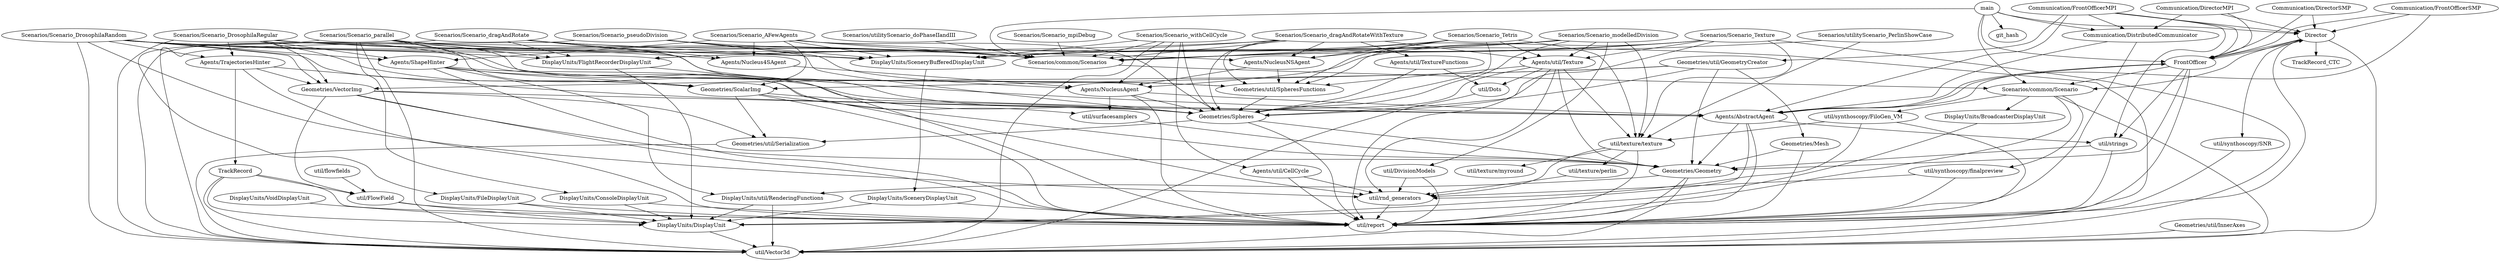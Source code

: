 digraph G {
"util/synthoscopy/SNR" [label="util/synthoscopy/SNR", fillcolor=white, style=filled, shape=oval];
"util/report" [label="util/report", fillcolor=white, style=filled, shape=oval];
"Director" [label="Director", fillcolor=white, style=filled, shape=oval];
"util/Vector3d" [label="util/Vector3d", fillcolor=white, style=filled, shape=oval];
"FrontOfficer" [label="FrontOfficer", fillcolor=white, style=filled, shape=oval];
"Communication/FrontOfficerSMP" [label="Communication/FrontOfficerSMP", fillcolor=white, style=filled, shape=oval];
"Agents/AbstractAgent" [label="Agents/AbstractAgent", fillcolor=white, style=filled, shape=oval];
"Geometries/util/GeometryCreator" [label="Geometries/util/GeometryCreator", fillcolor=white, style=filled, shape=oval];
"Geometries/Geometry" [label="Geometries/Geometry", fillcolor=white, style=filled, shape=oval];
"Geometries/ScalarImg" [label="Geometries/ScalarImg", fillcolor=white, style=filled, shape=oval];
"Geometries/Spheres" [label="Geometries/Spheres", fillcolor=white, style=filled, shape=oval];
"Geometries/VectorImg" [label="Geometries/VectorImg", fillcolor=white, style=filled, shape=oval];
"Geometries/Mesh" [label="Geometries/Mesh", fillcolor=white, style=filled, shape=oval];
"Scenarios/Scenario_parallel" [label="Scenarios/Scenario_parallel", fillcolor=white, style=filled, shape=oval];
"DisplayUnits/FileDisplayUnit" [label="DisplayUnits/FileDisplayUnit", fillcolor=white, style=filled, shape=oval];
"DisplayUnits/SceneryBufferedDisplayUnit" [label="DisplayUnits/SceneryBufferedDisplayUnit", fillcolor=white, style=filled, shape=oval];
"DisplayUnits/FlightRecorderDisplayUnit" [label="DisplayUnits/FlightRecorderDisplayUnit", fillcolor=white, style=filled, shape=oval];
"Scenarios/common/Scenarios" [label="Scenarios/common/Scenarios", fillcolor=white, style=filled, shape=oval];
"DisplayUnits/ConsoleDisplayUnit" [label="DisplayUnits/ConsoleDisplayUnit", fillcolor=white, style=filled, shape=oval];
"util/rnd_generators" [label="util/rnd_generators", fillcolor=white, style=filled, shape=oval];
"Geometries/util/Serialization" [label="Geometries/util/Serialization", fillcolor=white, style=filled, shape=oval];
"Scenarios/Scenario_DrosophilaRandom" [label="Scenarios/Scenario_DrosophilaRandom", fillcolor=white, style=filled, shape=oval];
"Agents/TrajectoriesHinter" [label="Agents/TrajectoriesHinter", fillcolor=white, style=filled, shape=oval];
"Agents/ShapeHinter" [label="Agents/ShapeHinter", fillcolor=white, style=filled, shape=oval];
"Geometries/util/SpheresFunctions" [label="Geometries/util/SpheresFunctions", fillcolor=white, style=filled, shape=oval];
"Agents/NucleusNSAgent" [label="Agents/NucleusNSAgent", fillcolor=white, style=filled, shape=oval];
"Communication/FrontOfficerMPI" [label="Communication/FrontOfficerMPI", fillcolor=white, style=filled, shape=oval];
"util/strings" [label="util/strings", fillcolor=white, style=filled, shape=oval];
"Communication/DistributedCommunicator" [label="Communication/DistributedCommunicator", fillcolor=white, style=filled, shape=oval];
"Communication/DirectorSMP" [label="Communication/DirectorSMP", fillcolor=white, style=filled, shape=oval];
"Agents/util/CellCycle" [label="Agents/util/CellCycle", fillcolor=white, style=filled, shape=oval];
"Scenarios/Scenario_dragAndRotateWithTexture" [label="Scenarios/Scenario_dragAndRotateWithTexture", fillcolor=white, style=filled, shape=oval];
"Agents/util/TextureFunctions" [label="Agents/util/TextureFunctions", fillcolor=white, style=filled, shape=oval];
"Agents/util/Texture" [label="Agents/util/Texture", fillcolor=white, style=filled, shape=oval];
"Scenarios/common/Scenario" [label="Scenarios/common/Scenario", fillcolor=white, style=filled, shape=oval];
"util/texture/perlin" [label="util/texture/perlin", fillcolor=white, style=filled, shape=oval];
"DisplayUnits/DisplayUnit" [label="DisplayUnits/DisplayUnit", fillcolor=white, style=filled, shape=oval];
"util/FlowField" [label="util/FlowField", fillcolor=white, style=filled, shape=oval];
"DisplayUnits/util/RenderingFunctions" [label="DisplayUnits/util/RenderingFunctions", fillcolor=white, style=filled, shape=oval];
"util/surfacesamplers" [label="util/surfacesamplers", fillcolor=white, style=filled, shape=oval];
"DisplayUnits/SceneryDisplayUnit" [label="DisplayUnits/SceneryDisplayUnit", fillcolor=white, style=filled, shape=oval];
"Scenarios/Scenario_pseudoDivision" [label="Scenarios/Scenario_pseudoDivision", fillcolor=white, style=filled, shape=oval];
"Agents/NucleusAgent" [label="Agents/NucleusAgent", fillcolor=white, style=filled, shape=oval];
"Scenarios/Scenario_modelledDivision" [label="Scenarios/Scenario_modelledDivision", fillcolor=white, style=filled, shape=oval];
"util/texture/texture" [label="util/texture/texture", fillcolor=white, style=filled, shape=oval];
"util/DivisionModels" [label="util/DivisionModels", fillcolor=white, style=filled, shape=oval];
"Agents/Nucleus4SAgent" [label="Agents/Nucleus4SAgent", fillcolor=white, style=filled, shape=oval];
"Scenarios/utilityScenario_doPhaseIIandIII" [label="Scenarios/utilityScenario_doPhaseIIandIII", fillcolor=white, style=filled, shape=oval];
"DisplayUnits/BroadcasterDisplayUnit" [label="DisplayUnits/BroadcasterDisplayUnit", fillcolor=white, style=filled, shape=oval];
"Scenarios/Scenario_dragAndRotate" [label="Scenarios/Scenario_dragAndRotate", fillcolor=white, style=filled, shape=oval];
"util/synthoscopy/finalpreview" [label="util/synthoscopy/finalpreview", fillcolor=white, style=filled, shape=oval];
"util/synthoscopy/FiloGen_VM" [label="util/synthoscopy/FiloGen_VM", fillcolor=white, style=filled, shape=oval];
"Scenarios/Scenario_withCellCycle" [label="Scenarios/Scenario_withCellCycle", fillcolor=white, style=filled, shape=oval];
"util/Dots" [label="util/Dots", fillcolor=white, style=filled, shape=oval];
"TrackRecord" [label="TrackRecord", fillcolor=white, style=filled, shape=oval];
"Scenarios/Scenario_AFewAgents" [label="Scenarios/Scenario_AFewAgents", fillcolor=white, style=filled, shape=oval];
"Geometries/util/InnerAxes" [label="Geometries/util/InnerAxes", fillcolor=white, style=filled, shape=oval];
"TrackRecord_CTC" [label="TrackRecord_CTC", fillcolor=white, style=filled, shape=oval];
"DisplayUnits/VoidDisplayUnit" [label="DisplayUnits/VoidDisplayUnit", fillcolor=white, style=filled, shape=oval];
"util/texture/myround" [label="util/texture/myround", fillcolor=white, style=filled, shape=oval];
"Scenarios/Scenario_DrosophilaRegular" [label="Scenarios/Scenario_DrosophilaRegular", fillcolor=white, style=filled, shape=oval];
"util/flowfields" [label="util/flowfields", fillcolor=white, style=filled, shape=oval];
"Scenarios/Scenario_Texture" [label="Scenarios/Scenario_Texture", fillcolor=white, style=filled, shape=oval];
"Communication/DirectorMPI" [label="Communication/DirectorMPI", fillcolor=white, style=filled, shape=oval];
"Scenarios/Scenario_mpiDebug" [label="Scenarios/Scenario_mpiDebug", fillcolor=white, style=filled, shape=oval];
"main" [label="main", fillcolor=white, style=filled, shape=oval];
"git_hash" [label="git_hash", fillcolor=white, style=filled, shape=oval];
"Scenarios/utilityScenario_PerlinShowCase" [label="Scenarios/utilityScenario_PerlinShowCase", fillcolor=white, style=filled, shape=oval];
"Scenarios/Scenario_Tetris" [label="Scenarios/Scenario_Tetris", fillcolor=white, style=filled, shape=oval];
"util/synthoscopy/SNR" -> "util/report";
"Director" -> "TrackRecord_CTC";
"Director" -> "FrontOfficer";
"Director" -> "util/synthoscopy/SNR";
"Director" -> "Scenarios/common/Scenario";
"Director" -> "util/Vector3d";
"Director" -> "util/report";
"FrontOfficer" -> "Geometries/Geometry";
"FrontOfficer" -> "Agents/AbstractAgent";
"FrontOfficer" -> "Scenarios/common/Scenario";
"FrontOfficer" -> "util/strings";
"FrontOfficer" -> "Director";
"FrontOfficer" -> "util/report";
"Communication/FrontOfficerSMP" -> "FrontOfficer";
"Communication/FrontOfficerSMP" -> "Agents/AbstractAgent";
"Communication/FrontOfficerSMP" -> "Director";
"Agents/AbstractAgent" -> "Geometries/Geometry";
"Agents/AbstractAgent" -> "DisplayUnits/DisplayUnit";
"Agents/AbstractAgent" -> "FrontOfficer";
"Agents/AbstractAgent" -> "util/strings";
"Agents/AbstractAgent" -> "util/report";
"Geometries/util/GeometryCreator" -> "Geometries/Geometry";
"Geometries/util/GeometryCreator" -> "Geometries/VectorImg";
"Geometries/util/GeometryCreator" -> "Geometries/Spheres";
"Geometries/util/GeometryCreator" -> "Geometries/Mesh";
"Geometries/util/GeometryCreator" -> "Geometries/ScalarImg";
"Geometries/Geometry" -> "util/Vector3d";
"Geometries/Geometry" -> "util/report";
"Geometries/Geometry" -> "DisplayUnits/util/RenderingFunctions";
"Geometries/ScalarImg" -> "Geometries/util/Serialization";
"Geometries/ScalarImg" -> "Geometries/Spheres";
"Geometries/ScalarImg" -> "Geometries/Geometry";
"Geometries/ScalarImg" -> "util/report";
"Geometries/Spheres" -> "Geometries/util/Serialization";
"Geometries/Spheres" -> "Geometries/Geometry";
"Geometries/Spheres" -> "util/report";
"Geometries/VectorImg" -> "Geometries/util/Serialization";
"Geometries/VectorImg" -> "Geometries/Geometry";
"Geometries/VectorImg" -> "util/FlowField";
"Geometries/VectorImg" -> "Geometries/Spheres";
"Geometries/VectorImg" -> "util/report";
"Geometries/Mesh" -> "Geometries/Geometry";
"Geometries/Mesh" -> "util/report";
"Scenarios/Scenario_parallel" -> "DisplayUnits/ConsoleDisplayUnit";
"Scenarios/Scenario_parallel" -> "util/rnd_generators";
"Scenarios/Scenario_parallel" -> "Scenarios/common/Scenarios";
"Scenarios/Scenario_parallel" -> "Geometries/Spheres";
"Scenarios/Scenario_parallel" -> "Agents/AbstractAgent";
"Scenarios/Scenario_parallel" -> "DisplayUnits/FileDisplayUnit";
"Scenarios/Scenario_parallel" -> "DisplayUnits/SceneryBufferedDisplayUnit";
"Scenarios/Scenario_parallel" -> "util/Vector3d";
"Scenarios/Scenario_parallel" -> "DisplayUnits/FlightRecorderDisplayUnit";
"DisplayUnits/FileDisplayUnit" -> "util/report";
"DisplayUnits/FileDisplayUnit" -> "DisplayUnits/DisplayUnit";
"DisplayUnits/SceneryBufferedDisplayUnit" -> "DisplayUnits/SceneryDisplayUnit";
"DisplayUnits/FlightRecorderDisplayUnit" -> "util/report";
"DisplayUnits/FlightRecorderDisplayUnit" -> "DisplayUnits/DisplayUnit";
"Scenarios/common/Scenarios" -> "Scenarios/common/Scenario";
"DisplayUnits/ConsoleDisplayUnit" -> "util/report";
"DisplayUnits/ConsoleDisplayUnit" -> "DisplayUnits/DisplayUnit";
"util/rnd_generators" -> "util/report";
"Geometries/util/Serialization" -> "util/Vector3d";
"Scenarios/Scenario_DrosophilaRandom" -> "Agents/TrajectoriesHinter";
"Scenarios/Scenario_DrosophilaRandom" -> "Geometries/util/SpheresFunctions";
"Scenarios/Scenario_DrosophilaRandom" -> "Geometries/VectorImg";
"Scenarios/Scenario_DrosophilaRandom" -> "Scenarios/common/Scenarios";
"Scenarios/Scenario_DrosophilaRandom" -> "util/rnd_generators";
"Scenarios/Scenario_DrosophilaRandom" -> "Agents/ShapeHinter";
"Scenarios/Scenario_DrosophilaRandom" -> "DisplayUnits/SceneryBufferedDisplayUnit";
"Scenarios/Scenario_DrosophilaRandom" -> "util/Vector3d";
"Scenarios/Scenario_DrosophilaRandom" -> "Geometries/ScalarImg";
"Scenarios/Scenario_DrosophilaRandom" -> "Agents/NucleusNSAgent";
"Scenarios/Scenario_DrosophilaRandom" -> "DisplayUnits/FlightRecorderDisplayUnit";
"Agents/TrajectoriesHinter" -> "Agents/AbstractAgent";
"Agents/TrajectoriesHinter" -> "Geometries/VectorImg";
"Agents/TrajectoriesHinter" -> "util/report";
"Agents/TrajectoriesHinter" -> "TrackRecord";
"Agents/ShapeHinter" -> "util/surfacesamplers";
"Agents/ShapeHinter" -> "Agents/AbstractAgent";
"Agents/ShapeHinter" -> "DisplayUnits/util/RenderingFunctions";
"Agents/ShapeHinter" -> "util/report";
"Agents/ShapeHinter" -> "Geometries/ScalarImg";
"Geometries/util/SpheresFunctions" -> "Geometries/Spheres";
"Agents/NucleusNSAgent" -> "Agents/NucleusAgent";
"Agents/NucleusNSAgent" -> "Geometries/util/SpheresFunctions";
"Communication/FrontOfficerMPI" -> "Geometries/util/GeometryCreator";
"Communication/FrontOfficerMPI" -> "FrontOfficer";
"Communication/FrontOfficerMPI" -> "Agents/AbstractAgent";
"Communication/FrontOfficerMPI" -> "util/strings";
"Communication/FrontOfficerMPI" -> "Director";
"Communication/FrontOfficerMPI" -> "Communication/DistributedCommunicator";
"util/strings" -> "Geometries/Geometry";
"util/strings" -> "util/report";
"Communication/DistributedCommunicator" -> "Agents/AbstractAgent";
"Communication/DistributedCommunicator" -> "util/report";
"Communication/DirectorSMP" -> "FrontOfficer";
"Communication/DirectorSMP" -> "Director";
"Agents/util/CellCycle" -> "util/rnd_generators";
"Agents/util/CellCycle" -> "util/report";
"Scenarios/Scenario_dragAndRotateWithTexture" -> "Geometries/util/SpheresFunctions";
"Scenarios/Scenario_dragAndRotateWithTexture" -> "Agents/util/Texture";
"Scenarios/Scenario_dragAndRotateWithTexture" -> "Scenarios/common/Scenarios";
"Scenarios/Scenario_dragAndRotateWithTexture" -> "Agents/util/TextureFunctions";
"Scenarios/Scenario_dragAndRotateWithTexture" -> "Geometries/Spheres";
"Scenarios/Scenario_dragAndRotateWithTexture" -> "DisplayUnits/SceneryBufferedDisplayUnit";
"Scenarios/Scenario_dragAndRotateWithTexture" -> "Agents/NucleusNSAgent";
"Scenarios/Scenario_dragAndRotateWithTexture" -> "DisplayUnits/FlightRecorderDisplayUnit";
"Agents/util/TextureFunctions" -> "Geometries/Spheres";
"Agents/util/TextureFunctions" -> "util/Dots";
"Agents/util/Texture" -> "Geometries/util/SpheresFunctions";
"Agents/util/Texture" -> "Geometries/Geometry";
"Agents/util/Texture" -> "util/rnd_generators";
"Agents/util/Texture" -> "util/texture/texture";
"Agents/util/Texture" -> "util/Dots";
"Agents/util/Texture" -> "Geometries/Spheres";
"Agents/util/Texture" -> "util/report";
"Scenarios/common/Scenario" -> "DisplayUnits/BroadcasterDisplayUnit";
"Scenarios/common/Scenario" -> "util/synthoscopy/finalpreview";
"Scenarios/common/Scenario" -> "util/Vector3d";
"Scenarios/common/Scenario" -> "util/report";
"Scenarios/common/Scenario" -> "util/synthoscopy/FiloGen_VM";
"util/texture/perlin" -> "util/rnd_generators";
"DisplayUnits/DisplayUnit" -> "util/Vector3d";
"util/FlowField" -> "util/report";
"util/FlowField" -> "DisplayUnits/DisplayUnit";
"DisplayUnits/util/RenderingFunctions" -> "util/Vector3d";
"DisplayUnits/util/RenderingFunctions" -> "DisplayUnits/DisplayUnit";
"util/surfacesamplers" -> "Geometries/Geometry";
"DisplayUnits/SceneryDisplayUnit" -> "util/report";
"DisplayUnits/SceneryDisplayUnit" -> "DisplayUnits/DisplayUnit";
"Scenarios/Scenario_pseudoDivision" -> "Agents/NucleusAgent";
"Scenarios/Scenario_pseudoDivision" -> "Scenarios/common/Scenarios";
"Scenarios/Scenario_pseudoDivision" -> "Geometries/Spheres";
"Scenarios/Scenario_pseudoDivision" -> "DisplayUnits/SceneryBufferedDisplayUnit";
"Scenarios/Scenario_pseudoDivision" -> "util/Vector3d";
"Agents/NucleusAgent" -> "util/surfacesamplers";
"Agents/NucleusAgent" -> "Geometries/Spheres";
"Agents/NucleusAgent" -> "util/report";
"Agents/NucleusAgent" -> "Agents/AbstractAgent";
"Scenarios/Scenario_modelledDivision" -> "util/DivisionModels";
"Scenarios/Scenario_modelledDivision" -> "Geometries/util/SpheresFunctions";
"Scenarios/Scenario_modelledDivision" -> "Agents/util/Texture";
"Scenarios/Scenario_modelledDivision" -> "Scenarios/common/Scenarios";
"Scenarios/Scenario_modelledDivision" -> "util/texture/texture";
"Scenarios/Scenario_modelledDivision" -> "Geometries/Spheres";
"Scenarios/Scenario_modelledDivision" -> "DisplayUnits/SceneryBufferedDisplayUnit";
"Scenarios/Scenario_modelledDivision" -> "Agents/NucleusNSAgent";
"Scenarios/Scenario_modelledDivision" -> "DisplayUnits/FlightRecorderDisplayUnit";
"util/texture/texture" -> "util/texture/perlin";
"util/texture/texture" -> "util/rnd_generators";
"util/texture/texture" -> "util/report";
"util/texture/texture" -> "util/texture/myround";
"util/DivisionModels" -> "util/rnd_generators";
"util/DivisionModels" -> "util/report";
"Agents/Nucleus4SAgent" -> "Agents/NucleusAgent";
"Scenarios/utilityScenario_doPhaseIIandIII" -> "Scenarios/common/Scenarios";
"DisplayUnits/BroadcasterDisplayUnit" -> "DisplayUnits/DisplayUnit";
"Scenarios/Scenario_dragAndRotate" -> "Scenarios/common/Scenarios";
"Scenarios/Scenario_dragAndRotate" -> "Agents/Nucleus4SAgent";
"Scenarios/Scenario_dragAndRotate" -> "Geometries/Spheres";
"Scenarios/Scenario_dragAndRotate" -> "DisplayUnits/SceneryBufferedDisplayUnit";
"Scenarios/Scenario_dragAndRotate" -> "util/Vector3d";
"Scenarios/Scenario_dragAndRotate" -> "DisplayUnits/FlightRecorderDisplayUnit";
"util/synthoscopy/finalpreview" -> "util/rnd_generators";
"util/synthoscopy/finalpreview" -> "util/report";
"util/synthoscopy/FiloGen_VM" -> "util/texture/texture";
"util/synthoscopy/FiloGen_VM" -> "util/rnd_generators";
"util/synthoscopy/FiloGen_VM" -> "util/report";
"Scenarios/Scenario_withCellCycle" -> "Agents/NucleusAgent";
"Scenarios/Scenario_withCellCycle" -> "Agents/util/CellCycle";
"Scenarios/Scenario_withCellCycle" -> "Scenarios/common/Scenarios";
"Scenarios/Scenario_withCellCycle" -> "Geometries/Spheres";
"Scenarios/Scenario_withCellCycle" -> "DisplayUnits/SceneryBufferedDisplayUnit";
"Scenarios/Scenario_withCellCycle" -> "util/Vector3d";
"util/Dots" -> "util/Vector3d";
"TrackRecord" -> "util/FlowField";
"TrackRecord" -> "util/Vector3d";
"TrackRecord" -> "util/report";
"TrackRecord" -> "DisplayUnits/DisplayUnit";
"Scenarios/Scenario_AFewAgents" -> "Scenarios/common/Scenarios";
"Scenarios/Scenario_AFewAgents" -> "Agents/Nucleus4SAgent";
"Scenarios/Scenario_AFewAgents" -> "Geometries/Spheres";
"Scenarios/Scenario_AFewAgents" -> "Agents/ShapeHinter";
"Scenarios/Scenario_AFewAgents" -> "DisplayUnits/SceneryBufferedDisplayUnit";
"Scenarios/Scenario_AFewAgents" -> "util/Vector3d";
"Scenarios/Scenario_AFewAgents" -> "Geometries/ScalarImg";
"Geometries/util/InnerAxes" -> "util/Vector3d";
"DisplayUnits/VoidDisplayUnit" -> "DisplayUnits/DisplayUnit";
"Scenarios/Scenario_DrosophilaRegular" -> "Agents/TrajectoriesHinter";
"Scenarios/Scenario_DrosophilaRegular" -> "Geometries/util/SpheresFunctions";
"Scenarios/Scenario_DrosophilaRegular" -> "Geometries/VectorImg";
"Scenarios/Scenario_DrosophilaRegular" -> "Scenarios/common/Scenarios";
"Scenarios/Scenario_DrosophilaRegular" -> "Agents/Nucleus4SAgent";
"Scenarios/Scenario_DrosophilaRegular" -> "Agents/ShapeHinter";
"Scenarios/Scenario_DrosophilaRegular" -> "DisplayUnits/SceneryBufferedDisplayUnit";
"Scenarios/Scenario_DrosophilaRegular" -> "util/Vector3d";
"Scenarios/Scenario_DrosophilaRegular" -> "Geometries/ScalarImg";
"util/flowfields" -> "util/FlowField";
"Scenarios/Scenario_Texture" -> "Agents/NucleusAgent";
"Scenarios/Scenario_Texture" -> "Agents/util/Texture";
"Scenarios/Scenario_Texture" -> "Scenarios/common/Scenarios";
"Scenarios/Scenario_Texture" -> "util/texture/texture";
"Scenarios/Scenario_Texture" -> "Geometries/Spheres";
"Scenarios/Scenario_Texture" -> "DisplayUnits/SceneryBufferedDisplayUnit";
"Scenarios/Scenario_Texture" -> "util/Vector3d";
"Communication/DirectorMPI" -> "FrontOfficer";
"Communication/DirectorMPI" -> "Director";
"Communication/DirectorMPI" -> "Communication/DistributedCommunicator";
"Scenarios/Scenario_mpiDebug" -> "Scenarios/common/Scenarios";
"main" -> "Scenarios/common/Scenarios";
"main" -> "git_hash";
"main" -> "FrontOfficer";
"main" -> "Scenarios/common/Scenario";
"main" -> "Director";
"main" -> "Communication/DistributedCommunicator";
"Scenarios/utilityScenario_PerlinShowCase" -> "util/texture/texture";
"Scenarios/utilityScenario_PerlinShowCase" -> "Scenarios/common/Scenarios";
"Scenarios/Scenario_Tetris" -> "Geometries/util/SpheresFunctions";
"Scenarios/Scenario_Tetris" -> "Agents/util/Texture";
"Scenarios/Scenario_Tetris" -> "util/texture/texture";
"Scenarios/Scenario_Tetris" -> "Scenarios/common/Scenarios";
"Scenarios/Scenario_Tetris" -> "Geometries/Spheres";
"Scenarios/Scenario_Tetris" -> "DisplayUnits/SceneryBufferedDisplayUnit";
"Scenarios/Scenario_Tetris" -> "Agents/NucleusNSAgent";
}
